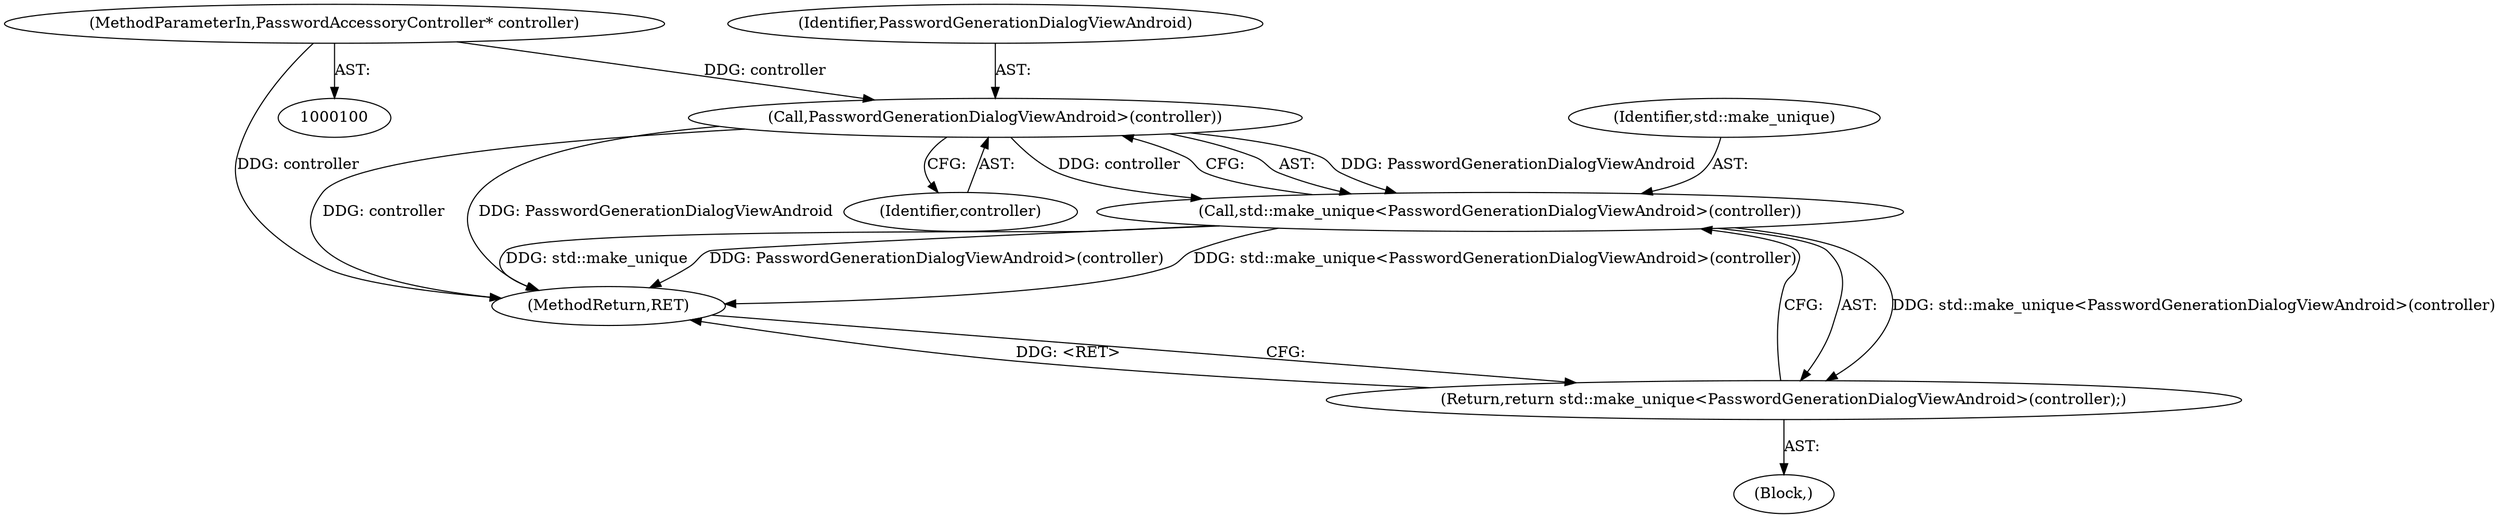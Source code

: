 digraph "1_Chrome_961d0cda4cfc3bcf04aa48ccc32772d63af12d9b@pointer" {
"1000101" [label="(MethodParameterIn,PasswordAccessoryController* controller)"];
"1000106" [label="(Call,PasswordGenerationDialogViewAndroid>(controller))"];
"1000104" [label="(Call,std::make_unique<PasswordGenerationDialogViewAndroid>(controller))"];
"1000103" [label="(Return,return std::make_unique<PasswordGenerationDialogViewAndroid>(controller);)"];
"1000109" [label="(MethodReturn,RET)"];
"1000108" [label="(Identifier,controller)"];
"1000106" [label="(Call,PasswordGenerationDialogViewAndroid>(controller))"];
"1000103" [label="(Return,return std::make_unique<PasswordGenerationDialogViewAndroid>(controller);)"];
"1000102" [label="(Block,)"];
"1000105" [label="(Identifier,std::make_unique)"];
"1000104" [label="(Call,std::make_unique<PasswordGenerationDialogViewAndroid>(controller))"];
"1000101" [label="(MethodParameterIn,PasswordAccessoryController* controller)"];
"1000107" [label="(Identifier,PasswordGenerationDialogViewAndroid)"];
"1000101" -> "1000100"  [label="AST: "];
"1000101" -> "1000109"  [label="DDG: controller"];
"1000101" -> "1000106"  [label="DDG: controller"];
"1000106" -> "1000104"  [label="AST: "];
"1000106" -> "1000108"  [label="CFG: "];
"1000107" -> "1000106"  [label="AST: "];
"1000108" -> "1000106"  [label="AST: "];
"1000104" -> "1000106"  [label="CFG: "];
"1000106" -> "1000109"  [label="DDG: controller"];
"1000106" -> "1000109"  [label="DDG: PasswordGenerationDialogViewAndroid"];
"1000106" -> "1000104"  [label="DDG: PasswordGenerationDialogViewAndroid"];
"1000106" -> "1000104"  [label="DDG: controller"];
"1000104" -> "1000103"  [label="AST: "];
"1000105" -> "1000104"  [label="AST: "];
"1000103" -> "1000104"  [label="CFG: "];
"1000104" -> "1000109"  [label="DDG: std::make_unique<PasswordGenerationDialogViewAndroid>(controller)"];
"1000104" -> "1000109"  [label="DDG: std::make_unique"];
"1000104" -> "1000109"  [label="DDG: PasswordGenerationDialogViewAndroid>(controller)"];
"1000104" -> "1000103"  [label="DDG: std::make_unique<PasswordGenerationDialogViewAndroid>(controller)"];
"1000103" -> "1000102"  [label="AST: "];
"1000109" -> "1000103"  [label="CFG: "];
"1000103" -> "1000109"  [label="DDG: <RET>"];
}

